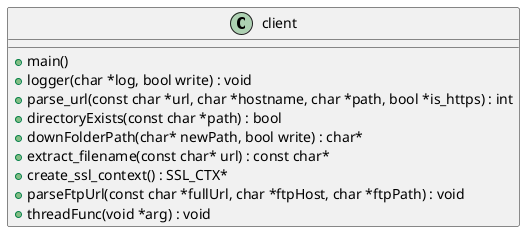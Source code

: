 @startuml
'class diagram

class client {
    + main()
    + logger(char *log, bool write) : void
    + parse_url(const char *url, char *hostname, char *path, bool *is_https) : int
    + directoryExists(const char *path) : bool
    + downFolderPath(char* newPath, bool write) : char*
    + extract_filename(const char* url) : const char*
    + create_ssl_context() : SSL_CTX*
    + parseFtpUrl(const char *fullUrl, char *ftpHost, char *ftpPath) : void
    + threadFunc(void *arg) : void
}

@enduml
